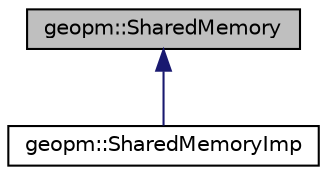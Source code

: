 digraph "geopm::SharedMemory"
{
  edge [fontname="Helvetica",fontsize="10",labelfontname="Helvetica",labelfontsize="10"];
  node [fontname="Helvetica",fontsize="10",shape=record];
  Node0 [label="geopm::SharedMemory",height=0.2,width=0.4,color="black", fillcolor="grey75", style="filled", fontcolor="black"];
  Node0 -> Node1 [dir="back",color="midnightblue",fontsize="10",style="solid",fontname="Helvetica"];
  Node1 [label="geopm::SharedMemoryImp",height=0.2,width=0.4,color="black", fillcolor="white", style="filled",URL="$classgeopm_1_1_shared_memory_imp.html"];
}
